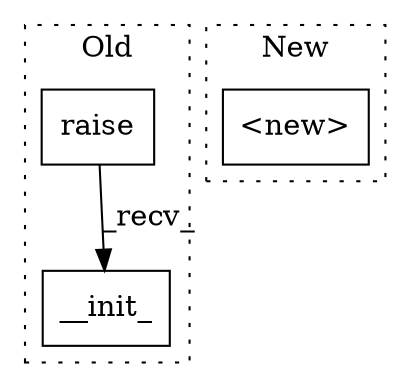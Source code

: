 digraph G {
subgraph cluster0 {
1 [label="raise" a="32" s="8987,9012" l="6,1" shape="box"];
3 [label="__init_" a="32" s="9014,9090" l="8,1" shape="box"];
label = "Old";
style="dotted";
}
subgraph cluster1 {
2 [label="<new>" a="46" s="9201,9232" l="6,2" shape="box"];
label = "New";
style="dotted";
}
1 -> 3 [label="_recv_"];
}